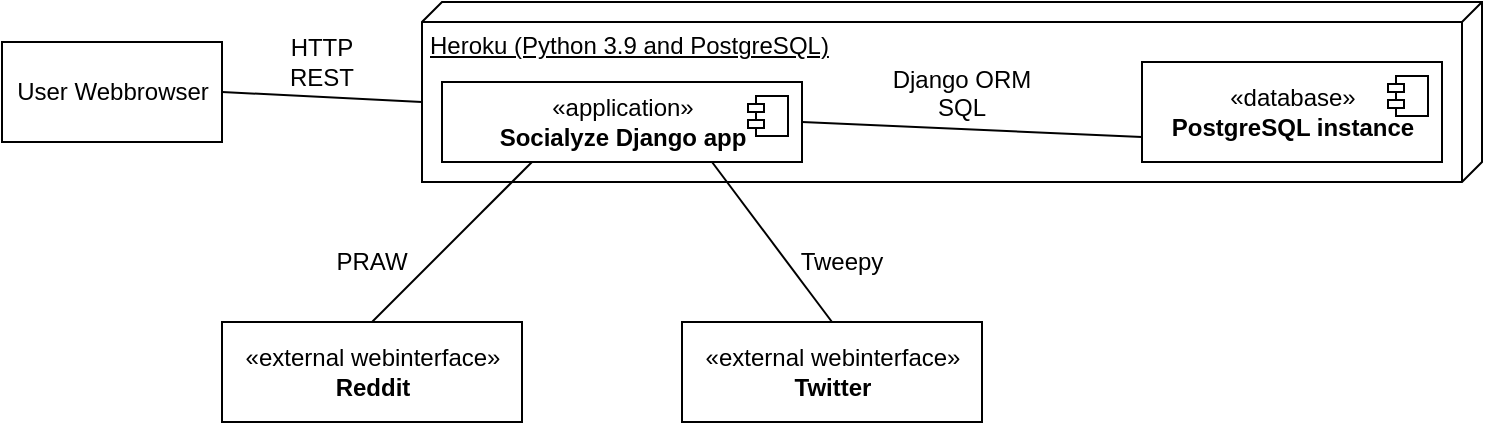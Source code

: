 <mxfile version="13.9.9" type="device"><diagram id="sifATKqwqYY2NeXoe7eC" name="Page-1"><mxGraphModel dx="981" dy="574" grid="1" gridSize="10" guides="1" tooltips="1" connect="1" arrows="1" fold="1" page="1" pageScale="1" pageWidth="827" pageHeight="1169" math="0" shadow="0"><root><mxCell id="0"/><mxCell id="1" parent="0"/><mxCell id="nlhwh5tFniCBSB9lewfG-1" value="Heroku (Python 3.9 and PostgreSQL)" style="verticalAlign=top;align=left;spacingTop=8;spacingLeft=2;spacingRight=12;shape=cube;size=10;direction=south;fontStyle=4;html=1;" vertex="1" parent="1"><mxGeometry x="230" y="40" width="530" height="90" as="geometry"/></mxCell><mxCell id="nlhwh5tFniCBSB9lewfG-2" value="«application»&lt;br&gt;&lt;b&gt;Socialyze Django app&lt;/b&gt;" style="html=1;dropTarget=0;" vertex="1" parent="1"><mxGeometry x="240" y="80" width="180" height="40" as="geometry"/></mxCell><mxCell id="nlhwh5tFniCBSB9lewfG-3" value="" style="shape=module;jettyWidth=8;jettyHeight=4;" vertex="1" parent="nlhwh5tFniCBSB9lewfG-2"><mxGeometry x="1" width="20" height="20" relative="1" as="geometry"><mxPoint x="-27" y="7" as="offset"/></mxGeometry></mxCell><mxCell id="nlhwh5tFniCBSB9lewfG-5" value="«database»&lt;br&gt;&lt;b&gt;PostgreSQL instance&lt;/b&gt;" style="html=1;dropTarget=0;" vertex="1" parent="1"><mxGeometry x="590" y="70" width="150" height="50" as="geometry"/></mxCell><mxCell id="nlhwh5tFniCBSB9lewfG-6" value="" style="shape=module;jettyWidth=8;jettyHeight=4;" vertex="1" parent="nlhwh5tFniCBSB9lewfG-5"><mxGeometry x="1" width="20" height="20" relative="1" as="geometry"><mxPoint x="-27" y="7" as="offset"/></mxGeometry></mxCell><mxCell id="nlhwh5tFniCBSB9lewfG-13" value="User Webbrowser" style="html=1;" vertex="1" parent="1"><mxGeometry x="20" y="60" width="110" height="50" as="geometry"/></mxCell><mxCell id="nlhwh5tFniCBSB9lewfG-14" value="Django ORM&#10;SQL" style="text;align=center;fontStyle=0;verticalAlign=middle;spacingLeft=3;spacingRight=3;strokeColor=none;rotatable=0;points=[[0,0.5],[1,0.5]];portConstraint=eastwest;" vertex="1" parent="1"><mxGeometry x="460" y="72" width="80" height="26" as="geometry"/></mxCell><mxCell id="nlhwh5tFniCBSB9lewfG-18" value="HTTP&lt;br&gt;REST" style="text;html=1;strokeColor=none;fillColor=none;align=center;verticalAlign=middle;whiteSpace=wrap;rounded=0;" vertex="1" parent="1"><mxGeometry x="160" y="60" width="40" height="20" as="geometry"/></mxCell><mxCell id="nlhwh5tFniCBSB9lewfG-19" value="«external webinterface»&lt;br&gt;&lt;b&gt;Reddit&lt;/b&gt;" style="html=1;" vertex="1" parent="1"><mxGeometry x="130" y="200" width="150" height="50" as="geometry"/></mxCell><mxCell id="nlhwh5tFniCBSB9lewfG-20" value="«external webinterface»&lt;br&gt;&lt;b&gt;Twitter&lt;/b&gt;" style="html=1;" vertex="1" parent="1"><mxGeometry x="360" y="200" width="150" height="50" as="geometry"/></mxCell><mxCell id="nlhwh5tFniCBSB9lewfG-23" value="PRAW" style="text;html=1;strokeColor=none;fillColor=none;align=center;verticalAlign=middle;whiteSpace=wrap;rounded=0;" vertex="1" parent="1"><mxGeometry x="185" y="160" width="40" height="20" as="geometry"/></mxCell><mxCell id="nlhwh5tFniCBSB9lewfG-26" value="Tweepy" style="text;html=1;strokeColor=none;fillColor=none;align=center;verticalAlign=middle;whiteSpace=wrap;rounded=0;" vertex="1" parent="1"><mxGeometry x="420" y="160" width="40" height="20" as="geometry"/></mxCell><mxCell id="nlhwh5tFniCBSB9lewfG-27" value="" style="endArrow=none;html=1;exitX=1;exitY=0.5;exitDx=0;exitDy=0;entryX=0;entryY=0.75;entryDx=0;entryDy=0;" edge="1" parent="1" source="nlhwh5tFniCBSB9lewfG-2" target="nlhwh5tFniCBSB9lewfG-5"><mxGeometry width="50" height="50" relative="1" as="geometry"><mxPoint x="430" y="280" as="sourcePoint"/><mxPoint x="480" y="230" as="targetPoint"/></mxGeometry></mxCell><mxCell id="nlhwh5tFniCBSB9lewfG-28" value="" style="endArrow=none;html=1;exitX=1;exitY=0.5;exitDx=0;exitDy=0;entryX=0;entryY=0;entryDx=50;entryDy=530;entryPerimeter=0;" edge="1" parent="1" source="nlhwh5tFniCBSB9lewfG-13" target="nlhwh5tFniCBSB9lewfG-1"><mxGeometry width="50" height="50" relative="1" as="geometry"><mxPoint x="430" y="280" as="sourcePoint"/><mxPoint x="480" y="230" as="targetPoint"/></mxGeometry></mxCell><mxCell id="nlhwh5tFniCBSB9lewfG-29" value="" style="endArrow=none;html=1;exitX=0.25;exitY=1;exitDx=0;exitDy=0;entryX=0.5;entryY=0;entryDx=0;entryDy=0;" edge="1" parent="1" source="nlhwh5tFniCBSB9lewfG-2" target="nlhwh5tFniCBSB9lewfG-19"><mxGeometry width="50" height="50" relative="1" as="geometry"><mxPoint x="430" y="280" as="sourcePoint"/><mxPoint x="480" y="230" as="targetPoint"/></mxGeometry></mxCell><mxCell id="nlhwh5tFniCBSB9lewfG-30" value="" style="endArrow=none;html=1;exitX=0.75;exitY=1;exitDx=0;exitDy=0;entryX=0.5;entryY=0;entryDx=0;entryDy=0;" edge="1" parent="1" source="nlhwh5tFniCBSB9lewfG-2" target="nlhwh5tFniCBSB9lewfG-20"><mxGeometry width="50" height="50" relative="1" as="geometry"><mxPoint x="295" y="130" as="sourcePoint"/><mxPoint x="215" y="210" as="targetPoint"/></mxGeometry></mxCell></root></mxGraphModel></diagram></mxfile>